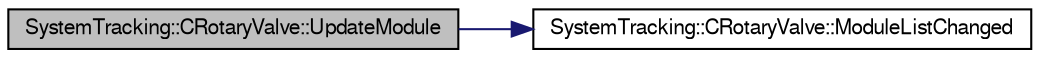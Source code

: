 digraph G
{
  edge [fontname="FreeSans",fontsize="10",labelfontname="FreeSans",labelfontsize="10"];
  node [fontname="FreeSans",fontsize="10",shape=record];
  rankdir="LR";
  Node1 [label="SystemTracking::CRotaryValve::UpdateModule",height=0.2,width=0.4,color="black", fillcolor="grey75", style="filled" fontcolor="black"];
  Node1 -> Node2 [color="midnightblue",fontsize="10",style="solid",fontname="FreeSans"];
  Node2 [label="SystemTracking::CRotaryValve::ModuleListChanged",height=0.2,width=0.4,color="black", fillcolor="white", style="filled",URL="$classSystemTracking_1_1CRotaryValve.html#a3af5a488ca2cfbc567fd403e74c27da4",tooltip="signal for module list changed."];
}
